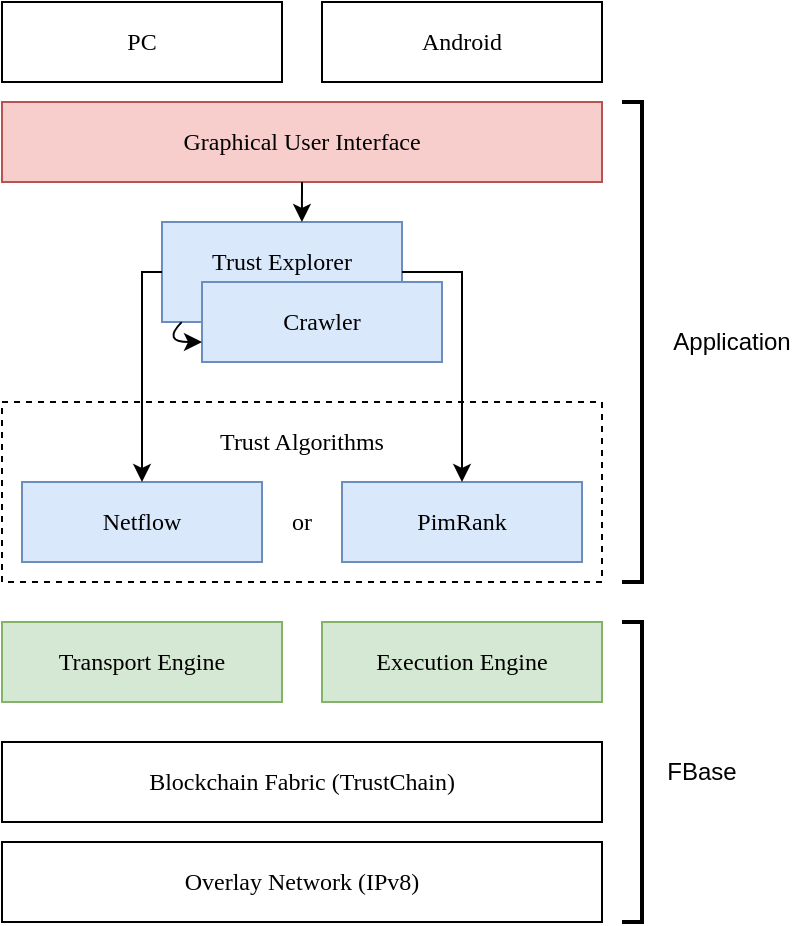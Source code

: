 <mxfile version="12.4.2" type="device" pages="1"><diagram id="z8d6ANlM-CZEQHbGbmlc" name="Page-1"><mxGraphModel dx="932" dy="615" grid="1" gridSize="10" guides="1" tooltips="1" connect="1" arrows="1" fold="1" page="1" pageScale="1" pageWidth="1169" pageHeight="827" math="0" shadow="0"><root><mxCell id="0"/><mxCell id="1" parent="0"/><mxCell id="zaCFE2a5ekOneIuUDu8C-1" value="" style="rounded=0;whiteSpace=wrap;html=1;fillColor=none;dashed=1;" vertex="1" parent="1"><mxGeometry x="40" y="240" width="300" height="90" as="geometry"/></mxCell><mxCell id="zaCFE2a5ekOneIuUDu8C-2" value="" style="rounded=0;whiteSpace=wrap;html=1;fillColor=#dae8fc;strokeColor=#6c8ebf;" vertex="1" parent="1"><mxGeometry x="50" y="280" width="120" height="40" as="geometry"/></mxCell><mxCell id="zaCFE2a5ekOneIuUDu8C-3" value="&lt;font face=&quot;Verdana&quot;&gt;Netflow&lt;/font&gt;" style="text;html=1;strokeColor=none;fillColor=none;align=center;verticalAlign=middle;whiteSpace=wrap;rounded=0;" vertex="1" parent="1"><mxGeometry x="50" y="290" width="120" height="20" as="geometry"/></mxCell><mxCell id="zaCFE2a5ekOneIuUDu8C-4" value="" style="rounded=0;whiteSpace=wrap;html=1;fillColor=#dae8fc;strokeColor=#6c8ebf;" vertex="1" parent="1"><mxGeometry x="210" y="280" width="120" height="40" as="geometry"/></mxCell><mxCell id="zaCFE2a5ekOneIuUDu8C-5" value="&lt;font face=&quot;Verdana&quot;&gt;PimRank&lt;/font&gt;" style="text;html=1;strokeColor=none;fillColor=none;align=center;verticalAlign=middle;whiteSpace=wrap;rounded=0;" vertex="1" parent="1"><mxGeometry x="210" y="290" width="120" height="20" as="geometry"/></mxCell><mxCell id="zaCFE2a5ekOneIuUDu8C-6" value="&lt;font face=&quot;Verdana&quot;&gt;or&lt;/font&gt;" style="text;html=1;strokeColor=none;fillColor=none;align=center;verticalAlign=middle;whiteSpace=wrap;rounded=0;" vertex="1" parent="1"><mxGeometry x="170" y="290" width="40" height="20" as="geometry"/></mxCell><mxCell id="zaCFE2a5ekOneIuUDu8C-7" value="&lt;font face=&quot;Verdana&quot;&gt;Trust Algorithms&lt;/font&gt;" style="text;html=1;strokeColor=none;fillColor=none;align=center;verticalAlign=middle;whiteSpace=wrap;rounded=0;" vertex="1" parent="1"><mxGeometry x="40" y="250" width="300" height="20" as="geometry"/></mxCell><mxCell id="zaCFE2a5ekOneIuUDu8C-8" value="" style="rounded=0;whiteSpace=wrap;html=1;fillColor=#dae8fc;strokeColor=#6c8ebf;comic=0;" vertex="1" parent="1"><mxGeometry x="120" y="150" width="120" height="50" as="geometry"/></mxCell><mxCell id="zaCFE2a5ekOneIuUDu8C-9" value="&lt;font face=&quot;Verdana&quot;&gt;Trust Explorer&lt;/font&gt;" style="text;html=1;strokeColor=none;fillColor=none;align=center;verticalAlign=middle;whiteSpace=wrap;rounded=0;" vertex="1" parent="1"><mxGeometry x="120" y="160" width="120" height="20" as="geometry"/></mxCell><mxCell id="zaCFE2a5ekOneIuUDu8C-10" value="" style="rounded=0;whiteSpace=wrap;html=1;fillColor=#f8cecc;strokeColor=#b85450;" vertex="1" parent="1"><mxGeometry x="40" y="90" width="300" height="40" as="geometry"/></mxCell><mxCell id="zaCFE2a5ekOneIuUDu8C-11" value="" style="rounded=0;whiteSpace=wrap;html=1;fillColor=#dae8fc;strokeColor=#6c8ebf;" vertex="1" parent="1"><mxGeometry x="140" y="180" width="120" height="40" as="geometry"/></mxCell><mxCell id="zaCFE2a5ekOneIuUDu8C-12" value="&lt;font face=&quot;Verdana&quot;&gt;Crawler&lt;/font&gt;" style="text;html=1;strokeColor=none;fillColor=none;align=center;verticalAlign=middle;whiteSpace=wrap;rounded=0;" vertex="1" parent="1"><mxGeometry x="140" y="190" width="120" height="20" as="geometry"/></mxCell><mxCell id="zaCFE2a5ekOneIuUDu8C-13" value="&lt;font style=&quot;font-size: 12px&quot; face=&quot;Verdana&quot;&gt;Graphical User Interface&lt;/font&gt;" style="text;html=1;strokeColor=none;fillColor=none;align=center;verticalAlign=middle;whiteSpace=wrap;rounded=0;" vertex="1" parent="1"><mxGeometry x="40" y="100" width="300" height="20" as="geometry"/></mxCell><mxCell id="zaCFE2a5ekOneIuUDu8C-15" value="" style="rounded=0;whiteSpace=wrap;html=1;fillColor=#d5e8d4;strokeColor=#82b366;" vertex="1" parent="1"><mxGeometry x="200" y="350" width="140" height="40" as="geometry"/></mxCell><mxCell id="zaCFE2a5ekOneIuUDu8C-16" value="&lt;font face=&quot;Verdana&quot;&gt;Execution Engine&lt;/font&gt;" style="text;html=1;strokeColor=none;fillColor=none;align=center;verticalAlign=middle;whiteSpace=wrap;rounded=0;" vertex="1" parent="1"><mxGeometry x="200" y="360" width="140" height="20" as="geometry"/></mxCell><mxCell id="zaCFE2a5ekOneIuUDu8C-17" value="" style="rounded=0;whiteSpace=wrap;html=1;fillColor=#d5e8d4;strokeColor=#82b366;" vertex="1" parent="1"><mxGeometry x="40" y="350" width="140" height="40" as="geometry"/></mxCell><mxCell id="zaCFE2a5ekOneIuUDu8C-18" value="&lt;font face=&quot;Verdana&quot;&gt;Transport Engine&lt;/font&gt;" style="text;html=1;strokeColor=none;fillColor=none;align=center;verticalAlign=middle;whiteSpace=wrap;rounded=0;" vertex="1" parent="1"><mxGeometry x="40" y="360" width="140" height="20" as="geometry"/></mxCell><mxCell id="zaCFE2a5ekOneIuUDu8C-19" value="" style="rounded=0;whiteSpace=wrap;html=1;" vertex="1" parent="1"><mxGeometry x="40" y="410" width="300" height="40" as="geometry"/></mxCell><mxCell id="zaCFE2a5ekOneIuUDu8C-20" value="&lt;font face=&quot;Verdana&quot;&gt;Blockchain Fabric (TrustChain)&lt;/font&gt;" style="text;html=1;align=center;verticalAlign=middle;whiteSpace=wrap;rounded=0;" vertex="1" parent="1"><mxGeometry x="40" y="420" width="300" height="20" as="geometry"/></mxCell><mxCell id="zaCFE2a5ekOneIuUDu8C-21" value="" style="rounded=0;whiteSpace=wrap;html=1;" vertex="1" parent="1"><mxGeometry x="40" y="460" width="300" height="40" as="geometry"/></mxCell><mxCell id="zaCFE2a5ekOneIuUDu8C-22" value="&lt;font face=&quot;Verdana&quot;&gt;Overlay Network (IPv8)&lt;/font&gt;" style="text;html=1;strokeColor=none;fillColor=none;align=center;verticalAlign=middle;whiteSpace=wrap;rounded=0;" vertex="1" parent="1"><mxGeometry x="40" y="470" width="300" height="20" as="geometry"/></mxCell><mxCell id="zaCFE2a5ekOneIuUDu8C-23" value="" style="strokeWidth=2;html=1;shape=mxgraph.flowchart.annotation_1;align=left;pointerEvents=1;fillColor=#ffffff;rotation=-180;" vertex="1" parent="1"><mxGeometry x="350" y="350" width="10" height="150" as="geometry"/></mxCell><mxCell id="zaCFE2a5ekOneIuUDu8C-24" value="" style="strokeWidth=2;html=1;shape=mxgraph.flowchart.annotation_1;align=left;pointerEvents=1;fillColor=#ffffff;rotation=-180;" vertex="1" parent="1"><mxGeometry x="350" y="90" width="10" height="240" as="geometry"/></mxCell><mxCell id="zaCFE2a5ekOneIuUDu8C-25" value="FBase" style="text;html=1;strokeColor=none;fillColor=none;align=center;verticalAlign=middle;whiteSpace=wrap;rounded=0;" vertex="1" parent="1"><mxGeometry x="370" y="415" width="40" height="20" as="geometry"/></mxCell><mxCell id="zaCFE2a5ekOneIuUDu8C-28" value="" style="rounded=0;whiteSpace=wrap;html=1;" vertex="1" parent="1"><mxGeometry x="40" y="40" width="140" height="40" as="geometry"/></mxCell><mxCell id="zaCFE2a5ekOneIuUDu8C-29" value="" style="rounded=0;whiteSpace=wrap;html=1;glass=0;comic=0;" vertex="1" parent="1"><mxGeometry x="200" y="40" width="140" height="40" as="geometry"/></mxCell><mxCell id="zaCFE2a5ekOneIuUDu8C-30" value="&lt;font face=&quot;Verdana&quot;&gt;PC&lt;/font&gt;" style="text;html=1;strokeColor=none;fillColor=none;align=center;verticalAlign=middle;whiteSpace=wrap;rounded=0;" vertex="1" parent="1"><mxGeometry x="40" y="50" width="140" height="20" as="geometry"/></mxCell><mxCell id="zaCFE2a5ekOneIuUDu8C-31" value="&lt;font face=&quot;Verdana&quot;&gt;Android&lt;/font&gt;" style="text;html=1;strokeColor=none;fillColor=none;align=center;verticalAlign=middle;whiteSpace=wrap;rounded=0;" vertex="1" parent="1"><mxGeometry x="200" y="50" width="140" height="20" as="geometry"/></mxCell><mxCell id="zaCFE2a5ekOneIuUDu8C-32" value="Application" style="text;html=1;strokeColor=none;fillColor=none;align=center;verticalAlign=middle;whiteSpace=wrap;rounded=0;" vertex="1" parent="1"><mxGeometry x="370" y="200" width="70" height="20" as="geometry"/></mxCell><mxCell id="zaCFE2a5ekOneIuUDu8C-33" value="" style="endArrow=classic;html=1;exitX=0.5;exitY=1;exitDx=0;exitDy=0;entryX=0.583;entryY=0;entryDx=0;entryDy=0;entryPerimeter=0;" edge="1" parent="1" source="zaCFE2a5ekOneIuUDu8C-10" target="zaCFE2a5ekOneIuUDu8C-8"><mxGeometry width="50" height="50" relative="1" as="geometry"><mxPoint x="40" y="610" as="sourcePoint"/><mxPoint x="190" y="160" as="targetPoint"/></mxGeometry></mxCell><mxCell id="zaCFE2a5ekOneIuUDu8C-34" value="" style="endArrow=classic;html=1;entryX=0.5;entryY=0;entryDx=0;entryDy=0;exitX=0;exitY=0.5;exitDx=0;exitDy=0;rounded=0;" edge="1" parent="1" source="zaCFE2a5ekOneIuUDu8C-8" target="zaCFE2a5ekOneIuUDu8C-2"><mxGeometry width="50" height="50" relative="1" as="geometry"><mxPoint x="170" y="240" as="sourcePoint"/><mxPoint x="70" y="180" as="targetPoint"/><Array as="points"><mxPoint x="110" y="175"/></Array></mxGeometry></mxCell><mxCell id="zaCFE2a5ekOneIuUDu8C-35" value="" style="endArrow=classic;html=1;entryX=0.5;entryY=0;entryDx=0;entryDy=0;exitX=1;exitY=0.75;exitDx=0;exitDy=0;rounded=0;" edge="1" parent="1" source="zaCFE2a5ekOneIuUDu8C-9" target="zaCFE2a5ekOneIuUDu8C-4"><mxGeometry width="50" height="50" relative="1" as="geometry"><mxPoint x="190" y="220" as="sourcePoint"/><mxPoint y="240" as="targetPoint"/><Array as="points"><mxPoint x="270" y="175"/></Array></mxGeometry></mxCell><mxCell id="zaCFE2a5ekOneIuUDu8C-36" value="" style="endArrow=classic;html=1;entryX=0;entryY=1;entryDx=0;entryDy=0;curved=1;exitX=0.082;exitY=1.001;exitDx=0;exitDy=0;exitPerimeter=0;" edge="1" parent="1" source="zaCFE2a5ekOneIuUDu8C-8" target="zaCFE2a5ekOneIuUDu8C-12"><mxGeometry width="50" height="50" relative="1" as="geometry"><mxPoint x="120" y="220" as="sourcePoint"/><mxPoint x="70" y="200" as="targetPoint"/><Array as="points"><mxPoint x="120" y="210"/></Array></mxGeometry></mxCell></root></mxGraphModel></diagram></mxfile>